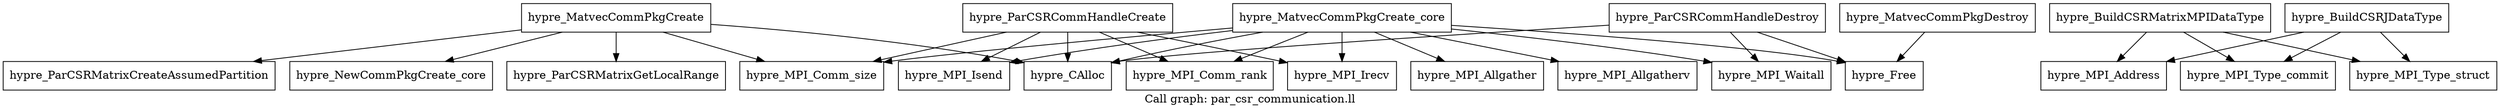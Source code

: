 digraph "Call graph: par_csr_communication.ll" {
	label="Call graph: par_csr_communication.ll";

	Node0x56163a9ea570 [shape=record,label="{hypre_ParCSRCommHandleCreate}"];
	Node0x56163a9ea570 -> Node0x56163a99c1c0;
	Node0x56163a9ea570 -> Node0x56163a9a3240;
	Node0x56163a9ea570 -> Node0x56163a9a67e0;
	Node0x56163a9ea570 -> Node0x56163a9aba00;
	Node0x56163a9ea570 -> Node0x56163a9b36f0;
	Node0x56163a99c1c0 [shape=record,label="{hypre_CAlloc}"];
	Node0x56163a9a3240 [shape=record,label="{hypre_MPI_Comm_size}"];
	Node0x56163a9a67e0 [shape=record,label="{hypre_MPI_Comm_rank}"];
	Node0x56163a9aba00 [shape=record,label="{hypre_MPI_Irecv}"];
	Node0x56163a9b36f0 [shape=record,label="{hypre_MPI_Isend}"];
	Node0x56163a9b5550 [shape=record,label="{hypre_ParCSRCommHandleDestroy}"];
	Node0x56163a9b5550 -> Node0x56163a99c1c0;
	Node0x56163a9b5550 -> Node0x56163a9b5bb0;
	Node0x56163a9b5550 -> Node0x56163a9b7010;
	Node0x56163a9b5bb0 [shape=record,label="{hypre_MPI_Waitall}"];
	Node0x56163a9b7010 [shape=record,label="{hypre_Free}"];
	Node0x56163a9b79c0 [shape=record,label="{hypre_MatvecCommPkgCreate_core}"];
	Node0x56163a9b79c0 -> Node0x56163a9a3240;
	Node0x56163a9b79c0 -> Node0x56163a9a67e0;
	Node0x56163a9b79c0 -> Node0x56163a99c1c0;
	Node0x56163a9b79c0 -> Node0x56163a9b7010;
	Node0x56163a9b79c0 -> Node0x56163a9b5bb0;
	Node0x56163a9b79c0 -> Node0x56163a9bb900;
	Node0x56163a9b79c0 -> Node0x56163a9b36f0;
	Node0x56163a9b79c0 -> Node0x56163a9aba00;
	Node0x56163a9b79c0 -> Node0x56163a9bbe20;
	Node0x56163a9bb900 [shape=record,label="{hypre_MPI_Allgather}"];
	Node0x56163a9bbe20 [shape=record,label="{hypre_MPI_Allgatherv}"];
	Node0x56163a9c63b0 [shape=record,label="{hypre_MatvecCommPkgCreate}"];
	Node0x56163a9c63b0 -> Node0x56163a9a3240;
	Node0x56163a9c63b0 -> Node0x56163a9c89a0;
	Node0x56163a9c63b0 -> Node0x56163a9cd310;
	Node0x56163a9c63b0 -> Node0x56163a9d1360;
	Node0x56163a9c63b0 -> Node0x56163a99c1c0;
	Node0x56163a9cd310 [shape=record,label="{hypre_ParCSRMatrixCreateAssumedPartition}"];
	Node0x56163a9c89a0 [shape=record,label="{hypre_ParCSRMatrixGetLocalRange}"];
	Node0x56163a9d5a00 [shape=record,label="{hypre_MatvecCommPkgDestroy}"];
	Node0x56163a9d5a00 -> Node0x56163a9b7010;
	Node0x56163a9d1360 [shape=record,label="{hypre_NewCommPkgCreate_core}"];
	Node0x56163a9d8980 [shape=record,label="{hypre_BuildCSRMatrixMPIDataType}"];
	Node0x56163a9d8980 -> Node0x56163a9d97f0;
	Node0x56163a9d8980 -> Node0x56163a9db440;
	Node0x56163a9d8980 -> Node0x56163a9db020;
	Node0x56163a9d97f0 [shape=record,label="{hypre_MPI_Address}"];
	Node0x56163a9db020 [shape=record,label="{hypre_MPI_Type_struct}"];
	Node0x56163a9db440 [shape=record,label="{hypre_MPI_Type_commit}"];
	Node0x56163a9dd6e0 [shape=record,label="{hypre_BuildCSRJDataType}"];
	Node0x56163a9dd6e0 -> Node0x56163a9d97f0;
	Node0x56163a9dd6e0 -> Node0x56163a9db440;
	Node0x56163a9dd6e0 -> Node0x56163a9db020;
}
